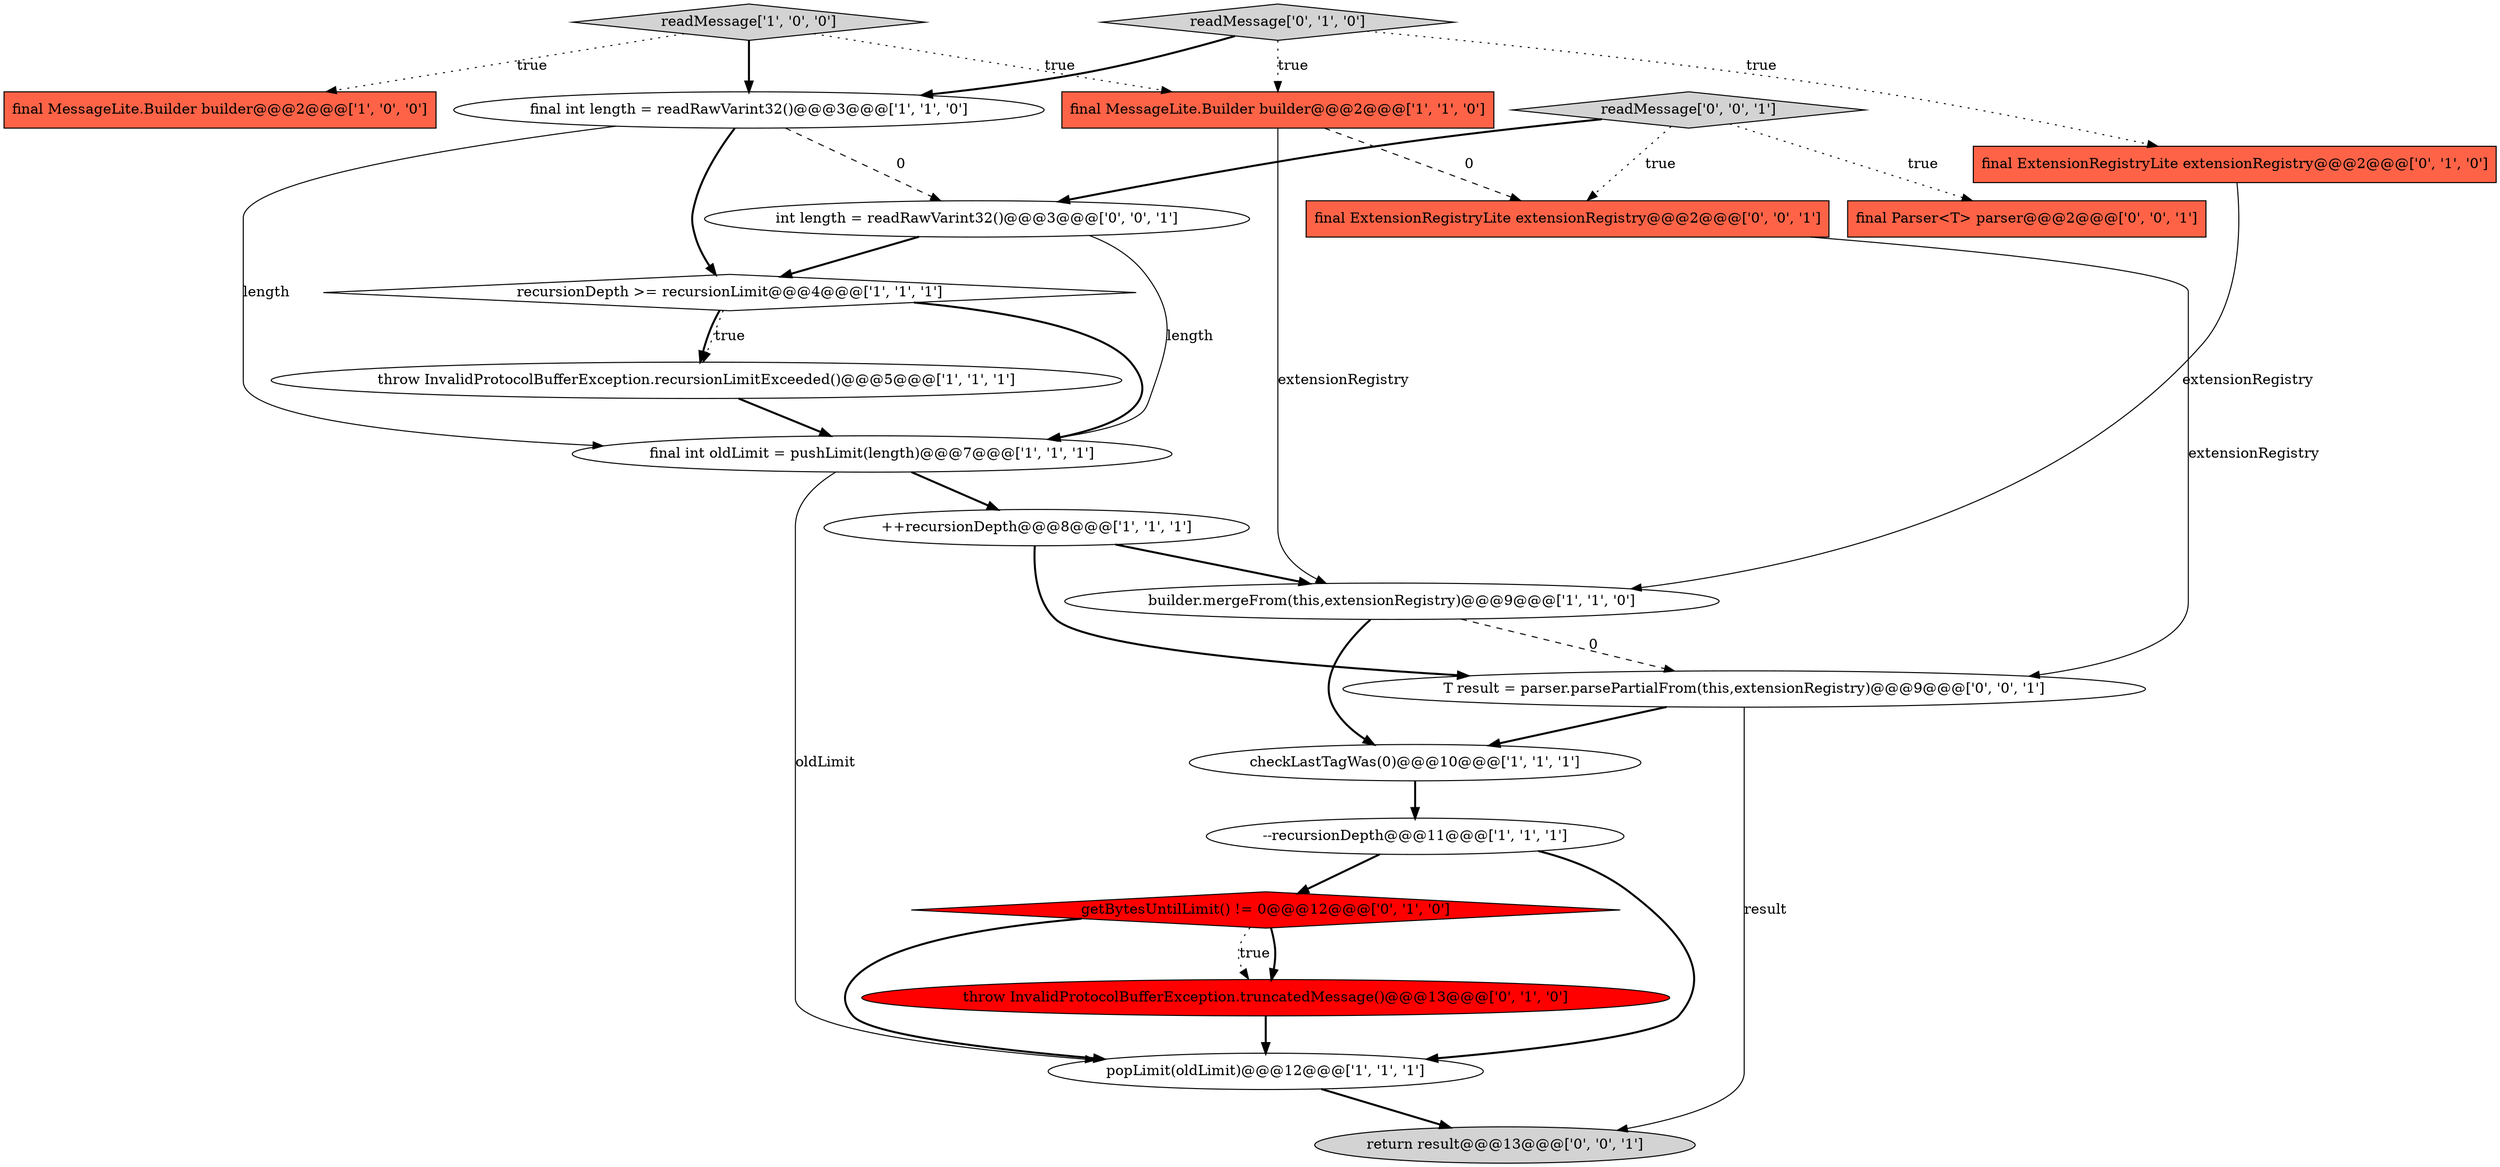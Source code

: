 digraph {
6 [style = filled, label = "final int length = readRawVarint32()@@@3@@@['1', '1', '0']", fillcolor = white, shape = ellipse image = "AAA0AAABBB1BBB"];
9 [style = filled, label = "--recursionDepth@@@11@@@['1', '1', '1']", fillcolor = white, shape = ellipse image = "AAA0AAABBB1BBB"];
5 [style = filled, label = "final MessageLite.Builder builder@@@2@@@['1', '1', '0']", fillcolor = tomato, shape = box image = "AAA0AAABBB1BBB"];
17 [style = filled, label = "int length = readRawVarint32()@@@3@@@['0', '0', '1']", fillcolor = white, shape = ellipse image = "AAA0AAABBB3BBB"];
19 [style = filled, label = "readMessage['0', '0', '1']", fillcolor = lightgray, shape = diamond image = "AAA0AAABBB3BBB"];
12 [style = filled, label = "getBytesUntilLimit() != 0@@@12@@@['0', '1', '0']", fillcolor = red, shape = diamond image = "AAA1AAABBB2BBB"];
21 [style = filled, label = "return result@@@13@@@['0', '0', '1']", fillcolor = lightgray, shape = ellipse image = "AAA0AAABBB3BBB"];
15 [style = filled, label = "throw InvalidProtocolBufferException.truncatedMessage()@@@13@@@['0', '1', '0']", fillcolor = red, shape = ellipse image = "AAA1AAABBB2BBB"];
10 [style = filled, label = "throw InvalidProtocolBufferException.recursionLimitExceeded()@@@5@@@['1', '1', '1']", fillcolor = white, shape = ellipse image = "AAA0AAABBB1BBB"];
8 [style = filled, label = "checkLastTagWas(0)@@@10@@@['1', '1', '1']", fillcolor = white, shape = ellipse image = "AAA0AAABBB1BBB"];
16 [style = filled, label = "final Parser<T> parser@@@2@@@['0', '0', '1']", fillcolor = tomato, shape = box image = "AAA0AAABBB3BBB"];
20 [style = filled, label = "T result = parser.parsePartialFrom(this,extensionRegistry)@@@9@@@['0', '0', '1']", fillcolor = white, shape = ellipse image = "AAA0AAABBB3BBB"];
4 [style = filled, label = "final MessageLite.Builder builder@@@2@@@['1', '0', '0']", fillcolor = tomato, shape = box image = "AAA0AAABBB1BBB"];
0 [style = filled, label = "final int oldLimit = pushLimit(length)@@@7@@@['1', '1', '1']", fillcolor = white, shape = ellipse image = "AAA0AAABBB1BBB"];
18 [style = filled, label = "final ExtensionRegistryLite extensionRegistry@@@2@@@['0', '0', '1']", fillcolor = tomato, shape = box image = "AAA0AAABBB3BBB"];
14 [style = filled, label = "readMessage['0', '1', '0']", fillcolor = lightgray, shape = diamond image = "AAA0AAABBB2BBB"];
13 [style = filled, label = "final ExtensionRegistryLite extensionRegistry@@@2@@@['0', '1', '0']", fillcolor = tomato, shape = box image = "AAA0AAABBB2BBB"];
1 [style = filled, label = "popLimit(oldLimit)@@@12@@@['1', '1', '1']", fillcolor = white, shape = ellipse image = "AAA0AAABBB1BBB"];
7 [style = filled, label = "builder.mergeFrom(this,extensionRegistry)@@@9@@@['1', '1', '0']", fillcolor = white, shape = ellipse image = "AAA0AAABBB1BBB"];
2 [style = filled, label = "recursionDepth >= recursionLimit@@@4@@@['1', '1', '1']", fillcolor = white, shape = diamond image = "AAA0AAABBB1BBB"];
11 [style = filled, label = "++recursionDepth@@@8@@@['1', '1', '1']", fillcolor = white, shape = ellipse image = "AAA0AAABBB1BBB"];
3 [style = filled, label = "readMessage['1', '0', '0']", fillcolor = lightgray, shape = diamond image = "AAA0AAABBB1BBB"];
11->20 [style = bold, label=""];
0->1 [style = solid, label="oldLimit"];
20->21 [style = solid, label="result"];
6->0 [style = solid, label="length"];
12->15 [style = bold, label=""];
19->18 [style = dotted, label="true"];
12->15 [style = dotted, label="true"];
3->4 [style = dotted, label="true"];
0->11 [style = bold, label=""];
3->6 [style = bold, label=""];
7->20 [style = dashed, label="0"];
6->17 [style = dashed, label="0"];
18->20 [style = solid, label="extensionRegistry"];
19->17 [style = bold, label=""];
5->18 [style = dashed, label="0"];
5->7 [style = solid, label="extensionRegistry"];
2->10 [style = bold, label=""];
7->8 [style = bold, label=""];
12->1 [style = bold, label=""];
14->13 [style = dotted, label="true"];
6->2 [style = bold, label=""];
20->8 [style = bold, label=""];
2->0 [style = bold, label=""];
3->5 [style = dotted, label="true"];
14->5 [style = dotted, label="true"];
17->0 [style = solid, label="length"];
17->2 [style = bold, label=""];
1->21 [style = bold, label=""];
10->0 [style = bold, label=""];
8->9 [style = bold, label=""];
19->16 [style = dotted, label="true"];
9->12 [style = bold, label=""];
9->1 [style = bold, label=""];
14->6 [style = bold, label=""];
11->7 [style = bold, label=""];
13->7 [style = solid, label="extensionRegistry"];
2->10 [style = dotted, label="true"];
15->1 [style = bold, label=""];
}
